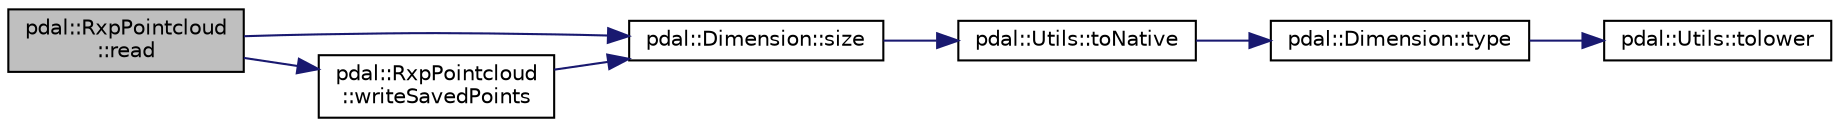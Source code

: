 digraph "pdal::RxpPointcloud::read"
{
  edge [fontname="Helvetica",fontsize="10",labelfontname="Helvetica",labelfontsize="10"];
  node [fontname="Helvetica",fontsize="10",shape=record];
  rankdir="LR";
  Node1 [label="pdal::RxpPointcloud\l::read",height=0.2,width=0.4,color="black", fillcolor="grey75", style="filled", fontcolor="black"];
  Node1 -> Node2 [color="midnightblue",fontsize="10",style="solid",fontname="Helvetica"];
  Node2 [label="pdal::Dimension::size",height=0.2,width=0.4,color="black", fillcolor="white", style="filled",URL="$namespacepdal_1_1Dimension.html#acf81dae9d5946f3a941f9df154b2329b"];
  Node2 -> Node3 [color="midnightblue",fontsize="10",style="solid",fontname="Helvetica"];
  Node3 [label="pdal::Utils::toNative",height=0.2,width=0.4,color="black", fillcolor="white", style="filled",URL="$namespacepdal_1_1Utils.html#a59253304d0f929e3a3ea00f09636002f"];
  Node3 -> Node4 [color="midnightblue",fontsize="10",style="solid",fontname="Helvetica"];
  Node4 [label="pdal::Dimension::type",height=0.2,width=0.4,color="black", fillcolor="white", style="filled",URL="$namespacepdal_1_1Dimension.html#a880d689fed54aa3ded6f88c9e058c5d2"];
  Node4 -> Node5 [color="midnightblue",fontsize="10",style="solid",fontname="Helvetica"];
  Node5 [label="pdal::Utils::tolower",height=0.2,width=0.4,color="black", fillcolor="white", style="filled",URL="$namespacepdal_1_1Utils.html#a5268937cf695835e55392f752dc02cb2"];
  Node1 -> Node6 [color="midnightblue",fontsize="10",style="solid",fontname="Helvetica"];
  Node6 [label="pdal::RxpPointcloud\l::writeSavedPoints",height=0.2,width=0.4,color="black", fillcolor="white", style="filled",URL="$classpdal_1_1RxpPointcloud.html#af08eab3e1fa96e53d107e736e8095a2c"];
  Node6 -> Node2 [color="midnightblue",fontsize="10",style="solid",fontname="Helvetica"];
}
